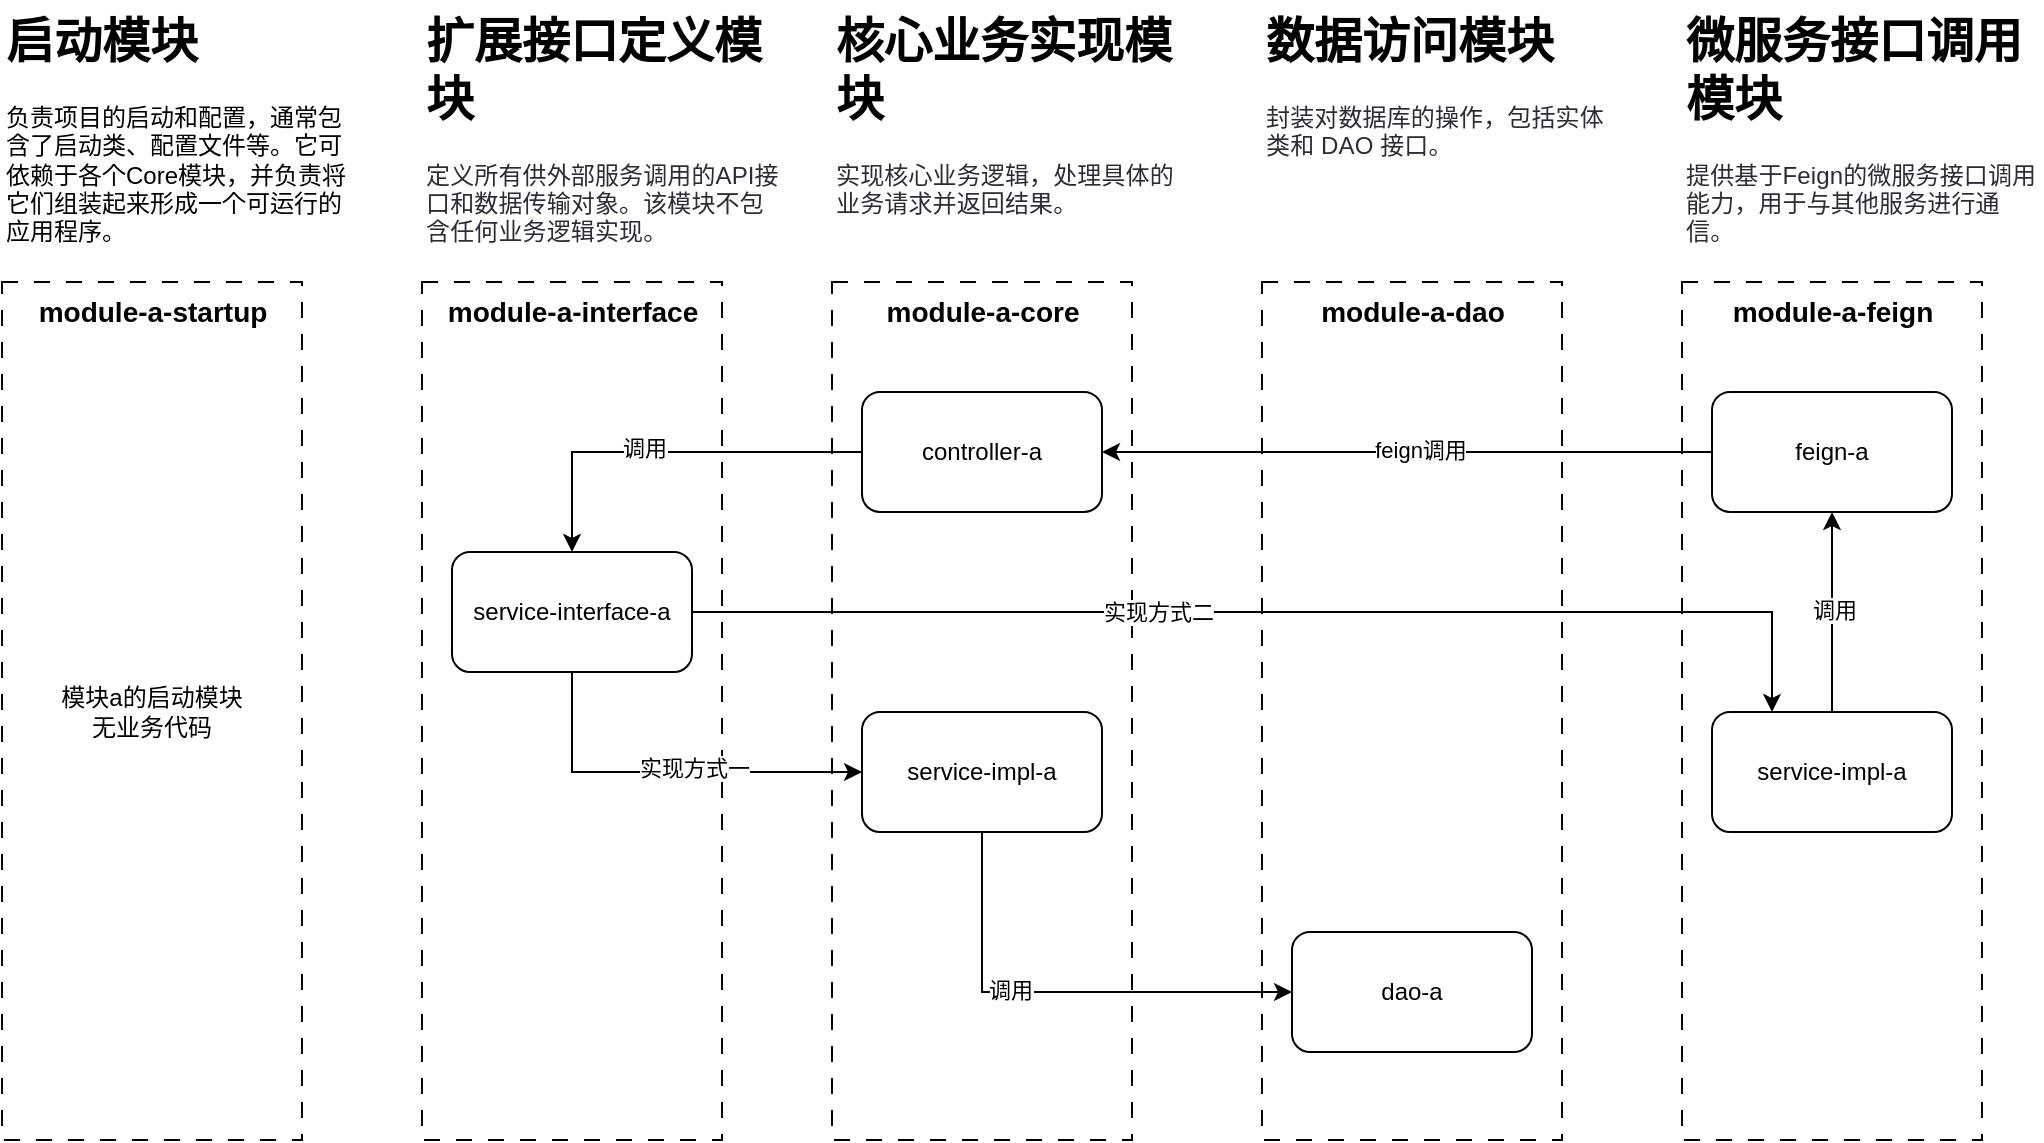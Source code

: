 <mxfile version="27.1.6">
  <diagram name="第 1 页" id="6yrqHXIM9dVvDZcENDSQ">
    <mxGraphModel dx="994" dy="561" grid="1" gridSize="10" guides="1" tooltips="1" connect="1" arrows="1" fold="1" page="1" pageScale="1" pageWidth="1169" pageHeight="827" math="0" shadow="0">
      <root>
        <mxCell id="0" />
        <mxCell id="1" parent="0" />
        <mxCell id="nP5ltRV8ywdGN1b9HeRo-1" value="" style="rounded=0;whiteSpace=wrap;html=1;dashed=1;dashPattern=8 8;" vertex="1" parent="1">
          <mxGeometry x="705" y="191" width="150" height="429" as="geometry" />
        </mxCell>
        <mxCell id="tLNlHLiC8Rr5Cy1QvCgU-1" value="" style="rounded=0;whiteSpace=wrap;html=1;dashed=1;dashPattern=8 8;" parent="1" vertex="1">
          <mxGeometry x="915" y="191" width="150" height="429" as="geometry" />
        </mxCell>
        <mxCell id="tLNlHLiC8Rr5Cy1QvCgU-2" value="" style="rounded=0;whiteSpace=wrap;html=1;dashed=1;dashPattern=8 8;" parent="1" vertex="1">
          <mxGeometry x="490" y="191" width="150" height="429" as="geometry" />
        </mxCell>
        <mxCell id="tLNlHLiC8Rr5Cy1QvCgU-3" value="" style="rounded=0;whiteSpace=wrap;html=1;dashed=1;dashPattern=8 8;" parent="1" vertex="1">
          <mxGeometry x="285" y="191" width="150" height="429" as="geometry" />
        </mxCell>
        <mxCell id="tLNlHLiC8Rr5Cy1QvCgU-4" style="edgeStyle=orthogonalEdgeStyle;rounded=0;orthogonalLoop=1;jettySize=auto;html=1;exitX=0;exitY=0.5;exitDx=0;exitDy=0;" parent="1" source="tLNlHLiC8Rr5Cy1QvCgU-6" target="tLNlHLiC8Rr5Cy1QvCgU-11" edge="1">
          <mxGeometry relative="1" as="geometry" />
        </mxCell>
        <mxCell id="tLNlHLiC8Rr5Cy1QvCgU-5" value="调用" style="edgeLabel;html=1;align=center;verticalAlign=middle;resizable=0;points=[];" parent="tLNlHLiC8Rr5Cy1QvCgU-4" vertex="1" connectable="0">
          <mxGeometry x="0.118" y="-2" relative="1" as="geometry">
            <mxPoint as="offset" />
          </mxGeometry>
        </mxCell>
        <mxCell id="tLNlHLiC8Rr5Cy1QvCgU-6" value="&lt;span style=&quot;background-color: transparent; color: light-dark(rgb(0, 0, 0), rgb(255, 255, 255));&quot;&gt;controller-a&lt;/span&gt;" style="rounded=1;whiteSpace=wrap;html=1;" parent="1" vertex="1">
          <mxGeometry x="505" y="246" width="120" height="60" as="geometry" />
        </mxCell>
        <mxCell id="tLNlHLiC8Rr5Cy1QvCgU-7" style="edgeStyle=orthogonalEdgeStyle;rounded=0;orthogonalLoop=1;jettySize=auto;html=1;exitX=1;exitY=0.5;exitDx=0;exitDy=0;entryX=0.25;entryY=0;entryDx=0;entryDy=0;" parent="1" source="tLNlHLiC8Rr5Cy1QvCgU-11" target="tLNlHLiC8Rr5Cy1QvCgU-21" edge="1">
          <mxGeometry relative="1" as="geometry">
            <mxPoint x="565" y="406" as="targetPoint" />
          </mxGeometry>
        </mxCell>
        <mxCell id="tLNlHLiC8Rr5Cy1QvCgU-8" value="实现方式二" style="edgeLabel;html=1;align=center;verticalAlign=middle;resizable=0;points=[];" parent="tLNlHLiC8Rr5Cy1QvCgU-7" vertex="1" connectable="0">
          <mxGeometry x="-0.211" relative="1" as="geometry">
            <mxPoint as="offset" />
          </mxGeometry>
        </mxCell>
        <mxCell id="tLNlHLiC8Rr5Cy1QvCgU-9" style="edgeStyle=orthogonalEdgeStyle;rounded=0;orthogonalLoop=1;jettySize=auto;html=1;exitX=0.5;exitY=1;exitDx=0;exitDy=0;entryX=0;entryY=0.5;entryDx=0;entryDy=0;" parent="1" source="tLNlHLiC8Rr5Cy1QvCgU-11" target="tLNlHLiC8Rr5Cy1QvCgU-14" edge="1">
          <mxGeometry relative="1" as="geometry">
            <Array as="points">
              <mxPoint x="360" y="436" />
            </Array>
          </mxGeometry>
        </mxCell>
        <mxCell id="tLNlHLiC8Rr5Cy1QvCgU-10" value="实现方式一" style="edgeLabel;html=1;align=center;verticalAlign=middle;resizable=0;points=[];" parent="tLNlHLiC8Rr5Cy1QvCgU-9" vertex="1" connectable="0">
          <mxGeometry x="0.14" y="2" relative="1" as="geometry">
            <mxPoint as="offset" />
          </mxGeometry>
        </mxCell>
        <mxCell id="tLNlHLiC8Rr5Cy1QvCgU-11" value="&lt;span style=&quot;background-color: transparent; color: light-dark(rgb(0, 0, 0), rgb(255, 255, 255));&quot;&gt;service-&lt;/span&gt;&lt;span style=&quot;background-color: transparent; color: light-dark(rgb(0, 0, 0), rgb(255, 255, 255));&quot;&gt;interface-a&lt;/span&gt;" style="rounded=1;whiteSpace=wrap;html=1;" parent="1" vertex="1">
          <mxGeometry x="300" y="326" width="120" height="60" as="geometry" />
        </mxCell>
        <mxCell id="tLNlHLiC8Rr5Cy1QvCgU-12" style="edgeStyle=orthogonalEdgeStyle;rounded=0;orthogonalLoop=1;jettySize=auto;html=1;exitX=0.5;exitY=1;exitDx=0;exitDy=0;entryX=0;entryY=0.5;entryDx=0;entryDy=0;" parent="1" source="tLNlHLiC8Rr5Cy1QvCgU-14" target="tLNlHLiC8Rr5Cy1QvCgU-24" edge="1">
          <mxGeometry relative="1" as="geometry" />
        </mxCell>
        <mxCell id="tLNlHLiC8Rr5Cy1QvCgU-13" value="调用" style="edgeLabel;html=1;align=center;verticalAlign=middle;resizable=0;points=[];" parent="tLNlHLiC8Rr5Cy1QvCgU-12" vertex="1" connectable="0">
          <mxGeometry x="-0.2" y="1" relative="1" as="geometry">
            <mxPoint as="offset" />
          </mxGeometry>
        </mxCell>
        <mxCell id="tLNlHLiC8Rr5Cy1QvCgU-14" value="&lt;span style=&quot;background-color: transparent; color: light-dark(rgb(0, 0, 0), rgb(255, 255, 255));&quot;&gt;service-impl-a&lt;/span&gt;" style="rounded=1;whiteSpace=wrap;html=1;" parent="1" vertex="1">
          <mxGeometry x="505" y="406" width="120" height="60" as="geometry" />
        </mxCell>
        <mxCell id="tLNlHLiC8Rr5Cy1QvCgU-15" value="&lt;b&gt;&lt;font style=&quot;font-size: 14px;&quot;&gt;module-a-interface&lt;/font&gt;&lt;/b&gt;" style="text;html=1;align=center;verticalAlign=middle;whiteSpace=wrap;rounded=0;" parent="1" vertex="1">
          <mxGeometry x="293.75" y="191" width="132.5" height="30" as="geometry" />
        </mxCell>
        <mxCell id="tLNlHLiC8Rr5Cy1QvCgU-16" style="edgeStyle=orthogonalEdgeStyle;rounded=0;orthogonalLoop=1;jettySize=auto;html=1;exitX=0;exitY=0.5;exitDx=0;exitDy=0;" parent="1" source="tLNlHLiC8Rr5Cy1QvCgU-18" target="tLNlHLiC8Rr5Cy1QvCgU-6" edge="1">
          <mxGeometry relative="1" as="geometry" />
        </mxCell>
        <mxCell id="tLNlHLiC8Rr5Cy1QvCgU-17" value="feign调用" style="edgeLabel;html=1;align=center;verticalAlign=middle;resizable=0;points=[];" parent="tLNlHLiC8Rr5Cy1QvCgU-16" vertex="1" connectable="0">
          <mxGeometry x="-0.044" y="-1" relative="1" as="geometry">
            <mxPoint as="offset" />
          </mxGeometry>
        </mxCell>
        <mxCell id="tLNlHLiC8Rr5Cy1QvCgU-18" value="&lt;span style=&quot;background-color: transparent; color: light-dark(rgb(0, 0, 0), rgb(255, 255, 255));&quot;&gt;feign-a&lt;/span&gt;" style="rounded=1;whiteSpace=wrap;html=1;" parent="1" vertex="1">
          <mxGeometry x="930" y="246" width="120" height="60" as="geometry" />
        </mxCell>
        <mxCell id="tLNlHLiC8Rr5Cy1QvCgU-19" style="edgeStyle=orthogonalEdgeStyle;rounded=0;orthogonalLoop=1;jettySize=auto;html=1;exitX=0.5;exitY=0;exitDx=0;exitDy=0;entryX=0.5;entryY=1;entryDx=0;entryDy=0;" parent="1" source="tLNlHLiC8Rr5Cy1QvCgU-21" target="tLNlHLiC8Rr5Cy1QvCgU-18" edge="1">
          <mxGeometry relative="1" as="geometry" />
        </mxCell>
        <mxCell id="tLNlHLiC8Rr5Cy1QvCgU-20" value="调用" style="edgeLabel;html=1;align=center;verticalAlign=middle;resizable=0;points=[];" parent="tLNlHLiC8Rr5Cy1QvCgU-19" vertex="1" connectable="0">
          <mxGeometry x="0.02" y="-1" relative="1" as="geometry">
            <mxPoint as="offset" />
          </mxGeometry>
        </mxCell>
        <mxCell id="tLNlHLiC8Rr5Cy1QvCgU-21" value="&lt;span style=&quot;background-color: transparent; color: light-dark(rgb(0, 0, 0), rgb(255, 255, 255));&quot;&gt;service-impl-a&lt;/span&gt;" style="rounded=1;whiteSpace=wrap;html=1;" parent="1" vertex="1">
          <mxGeometry x="930" y="406" width="120" height="60" as="geometry" />
        </mxCell>
        <mxCell id="tLNlHLiC8Rr5Cy1QvCgU-22" value="&lt;b&gt;&lt;font style=&quot;font-size: 14px;&quot;&gt;module-a-core&lt;/font&gt;&lt;/b&gt;" style="text;html=1;align=center;verticalAlign=middle;whiteSpace=wrap;rounded=0;" parent="1" vertex="1">
          <mxGeometry x="498.75" y="191" width="132.5" height="30" as="geometry" />
        </mxCell>
        <mxCell id="tLNlHLiC8Rr5Cy1QvCgU-23" value="&lt;b&gt;&lt;font style=&quot;font-size: 14px;&quot;&gt;module-a-feign&lt;/font&gt;&lt;/b&gt;" style="text;html=1;align=center;verticalAlign=middle;whiteSpace=wrap;rounded=0;" parent="1" vertex="1">
          <mxGeometry x="923.75" y="191" width="132.5" height="30" as="geometry" />
        </mxCell>
        <mxCell id="tLNlHLiC8Rr5Cy1QvCgU-24" value="&lt;span style=&quot;background-color: transparent; color: light-dark(rgb(0, 0, 0), rgb(255, 255, 255));&quot;&gt;dao-a&lt;/span&gt;" style="rounded=1;whiteSpace=wrap;html=1;" parent="1" vertex="1">
          <mxGeometry x="720" y="516" width="120" height="60" as="geometry" />
        </mxCell>
        <mxCell id="tLNlHLiC8Rr5Cy1QvCgU-25" value="模块a的启动模块&lt;div&gt;无业务代码&lt;/div&gt;" style="rounded=0;whiteSpace=wrap;html=1;dashed=1;dashPattern=8 8;" parent="1" vertex="1">
          <mxGeometry x="75" y="191" width="150" height="429" as="geometry" />
        </mxCell>
        <mxCell id="tLNlHLiC8Rr5Cy1QvCgU-26" value="&lt;b&gt;&lt;font style=&quot;font-size: 14px;&quot;&gt;module-a-startup&lt;/font&gt;&lt;/b&gt;" style="text;html=1;align=center;verticalAlign=middle;whiteSpace=wrap;rounded=0;" parent="1" vertex="1">
          <mxGeometry x="83.75" y="191" width="132.5" height="30" as="geometry" />
        </mxCell>
        <mxCell id="tLNlHLiC8Rr5Cy1QvCgU-31" value="&lt;h1 style=&quot;margin-top: 0px;&quot;&gt;启动模块&lt;/h1&gt;&lt;p&gt;&lt;span style=&quot;text-align: center; background-color: transparent; color: light-dark(rgb(0, 0, 0), rgb(255, 255, 255));&quot;&gt;负责项目的启动和配置，通常包含了启动类、配置文件等。它可依赖于各个Core模块，并负责将它们组装起来形成一个可运行的应用程序。&lt;/span&gt;&lt;/p&gt;" style="text;html=1;whiteSpace=wrap;overflow=hidden;rounded=0;" parent="1" vertex="1">
          <mxGeometry x="75" y="50" width="180" height="120" as="geometry" />
        </mxCell>
        <mxCell id="tLNlHLiC8Rr5Cy1QvCgU-32" value="&lt;h1 style=&quot;margin-top: 0px;&quot;&gt;扩展接口定义模块&lt;/h1&gt;&lt;p&gt;&lt;span style=&quot;background-color: rgb(255, 255, 255); color: rgb(44, 44, 54); letter-spacing: 0.064px;&quot;&gt;&lt;font style=&quot;font-size: 12px;&quot; face=&quot;Helvetica&quot;&gt;定义所有供外部服务调用的API接口和数据传输对象。该模块不包含任何业务逻辑实现。&lt;/font&gt;&lt;/span&gt;&lt;/p&gt;" style="text;html=1;whiteSpace=wrap;overflow=hidden;rounded=0;" parent="1" vertex="1">
          <mxGeometry x="285" y="50" width="180" height="120" as="geometry" />
        </mxCell>
        <mxCell id="tLNlHLiC8Rr5Cy1QvCgU-33" value="&lt;h1 style=&quot;margin-top: 0px;&quot;&gt;核心业务实现模块&lt;/h1&gt;&lt;p&gt;&lt;span style=&quot;background-color: rgb(255, 255, 255); color: rgb(44, 44, 54); letter-spacing: 0.064px;&quot;&gt;&lt;font face=&quot;Helvetica&quot; style=&quot;font-size: 12px;&quot;&gt;实现核心业务逻辑，处理具体的业务请求并返回结果。&lt;/font&gt;&lt;/span&gt;&lt;/p&gt;" style="text;html=1;whiteSpace=wrap;overflow=hidden;rounded=0;" parent="1" vertex="1">
          <mxGeometry x="490" y="50" width="180" height="120" as="geometry" />
        </mxCell>
        <mxCell id="tLNlHLiC8Rr5Cy1QvCgU-34" value="&lt;h1 style=&quot;margin-top: 0px;&quot;&gt;微服务接口调用模块&lt;/h1&gt;&lt;p&gt;&lt;span style=&quot;color: rgb(44, 44, 54); letter-spacing: 0.064px; background-color: rgb(255, 255, 255);&quot;&gt;&lt;font face=&quot;Helvetica&quot; style=&quot;font-size: 12px;&quot;&gt;提供基于Feign的微服务接口调用能力，用于与其他服务进行通信。&lt;/font&gt;&lt;/span&gt;&lt;/p&gt;" style="text;html=1;whiteSpace=wrap;overflow=hidden;rounded=0;" parent="1" vertex="1">
          <mxGeometry x="915" y="50" width="180" height="120" as="geometry" />
        </mxCell>
        <mxCell id="nP5ltRV8ywdGN1b9HeRo-2" value="&lt;h1 style=&quot;margin-top: 0px;&quot;&gt;数据访问模块&lt;/h1&gt;&lt;p&gt;&lt;span style=&quot;background-color: rgb(255, 255, 255); color: rgb(44, 44, 54); letter-spacing: 0.064px;&quot;&gt;&lt;font face=&quot;Helvetica&quot; style=&quot;font-size: 12px;&quot;&gt;封装对数据库的操作，包括实体类和 DAO 接口。&lt;/font&gt;&lt;/span&gt;&lt;/p&gt;" style="text;html=1;whiteSpace=wrap;overflow=hidden;rounded=0;" vertex="1" parent="1">
          <mxGeometry x="705" y="50" width="180" height="120" as="geometry" />
        </mxCell>
        <mxCell id="nP5ltRV8ywdGN1b9HeRo-3" value="&lt;b&gt;&lt;font style=&quot;font-size: 14px;&quot;&gt;module-a-dao&lt;/font&gt;&lt;/b&gt;" style="text;html=1;align=center;verticalAlign=middle;whiteSpace=wrap;rounded=0;" vertex="1" parent="1">
          <mxGeometry x="713.75" y="191" width="132.5" height="30" as="geometry" />
        </mxCell>
      </root>
    </mxGraphModel>
  </diagram>
</mxfile>
